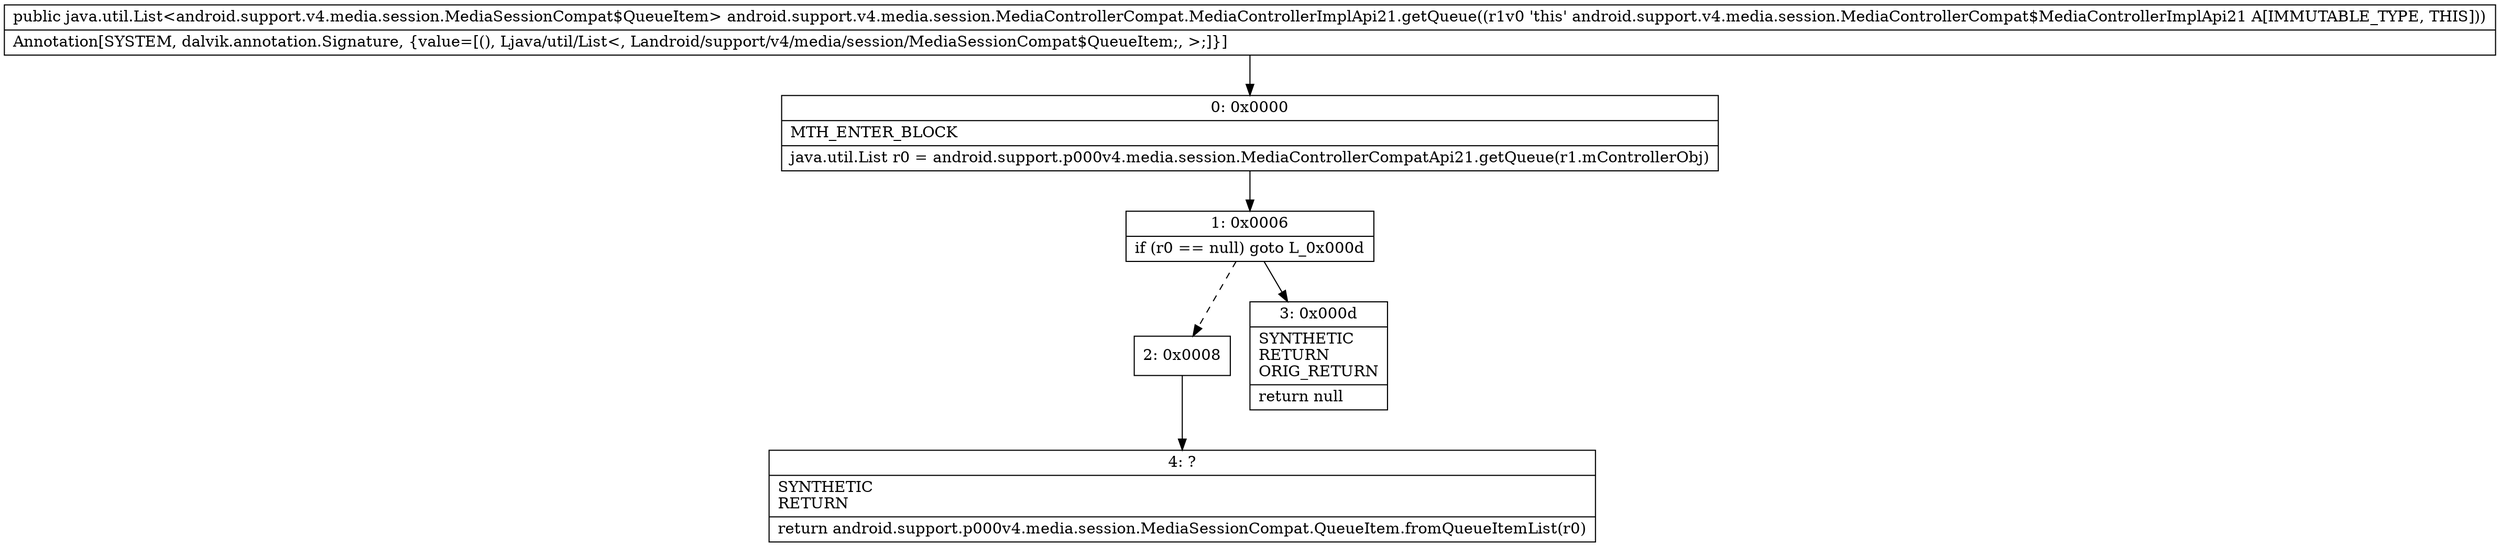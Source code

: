 digraph "CFG forandroid.support.v4.media.session.MediaControllerCompat.MediaControllerImplApi21.getQueue()Ljava\/util\/List;" {
Node_0 [shape=record,label="{0\:\ 0x0000|MTH_ENTER_BLOCK\l|java.util.List r0 = android.support.p000v4.media.session.MediaControllerCompatApi21.getQueue(r1.mControllerObj)\l}"];
Node_1 [shape=record,label="{1\:\ 0x0006|if (r0 == null) goto L_0x000d\l}"];
Node_2 [shape=record,label="{2\:\ 0x0008}"];
Node_3 [shape=record,label="{3\:\ 0x000d|SYNTHETIC\lRETURN\lORIG_RETURN\l|return null\l}"];
Node_4 [shape=record,label="{4\:\ ?|SYNTHETIC\lRETURN\l|return android.support.p000v4.media.session.MediaSessionCompat.QueueItem.fromQueueItemList(r0)\l}"];
MethodNode[shape=record,label="{public java.util.List\<android.support.v4.media.session.MediaSessionCompat$QueueItem\> android.support.v4.media.session.MediaControllerCompat.MediaControllerImplApi21.getQueue((r1v0 'this' android.support.v4.media.session.MediaControllerCompat$MediaControllerImplApi21 A[IMMUTABLE_TYPE, THIS]))  | Annotation[SYSTEM, dalvik.annotation.Signature, \{value=[(), Ljava\/util\/List\<, Landroid\/support\/v4\/media\/session\/MediaSessionCompat$QueueItem;, \>;]\}]\l}"];
MethodNode -> Node_0;
Node_0 -> Node_1;
Node_1 -> Node_2[style=dashed];
Node_1 -> Node_3;
Node_2 -> Node_4;
}

